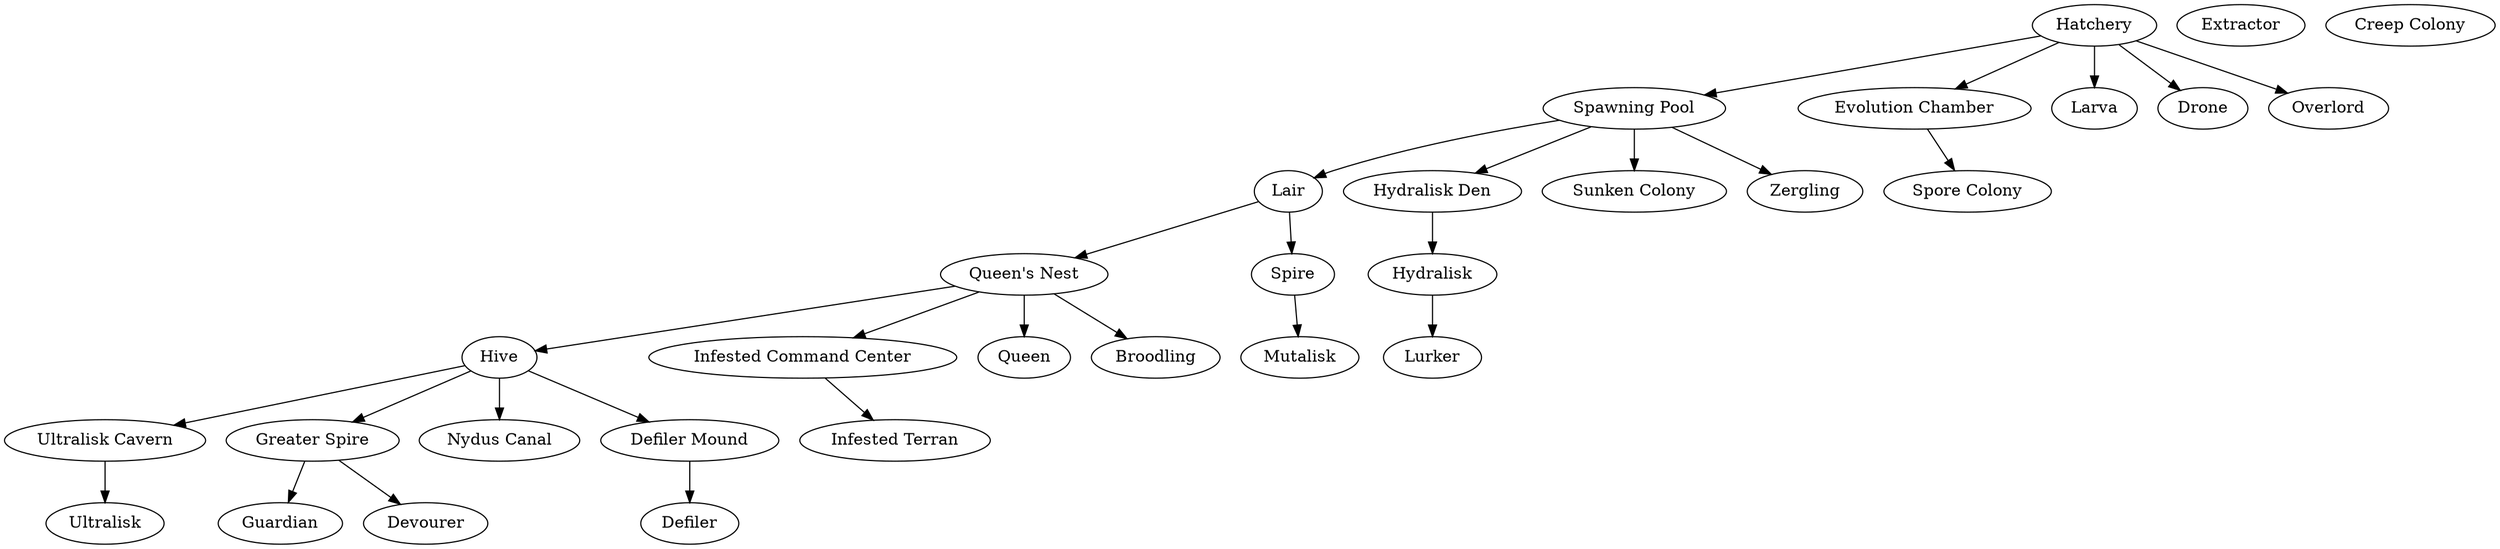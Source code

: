 digraph G {
0 [depth=0, label=Hatchery, penwidth=1, strength=1, x=0, y=0, z=0];
1 [depth=2147483647, label=Extractor, penwidth=1, strength=1, x=0, y=0, z=0];
2 [depth=2147483647, label="Creep Colony", penwidth=1, strength=1, x=0, y=0, z=0];
3 [depth=1, label="Spawning Pool", penwidth=1, strength=1, x=0, y=0, z=0];
4 [depth=1, label="Evolution Chamber", penwidth=1, strength=1, x=0, y=0, z=0];
5 [depth=1, label=Larva, penwidth=1, strength=1, x=0, y=0, z=0];
6 [depth=1, label=Drone, penwidth=1, strength=1, x=0, y=0, z=0];
7 [depth=1, label=Overlord, penwidth=1, strength=1, x=0, y=0, z=0];
8 [depth=2, label="Spore Colony", penwidth=1, strength=1, x=0, y=0, z=0];
9 [depth=2, label=Lair, penwidth=1, strength=1, x=0, y=0, z=0];
10 [depth=2, label="Hydralisk Den", penwidth=1, strength=1, x=0, y=0, z=0];
11 [depth=2, label="Sunken Colony", penwidth=1, strength=1, x=0, y=0, z=0];
12 [depth=2, label=Zergling, penwidth=1, strength=1, x=0, y=0, z=0];
13 [depth=3, label="Queen's Nest", penwidth=1, strength=1, x=0, y=0, z=0];
14 [depth=3, label=Spire, penwidth=1, strength=1, x=0, y=0, z=0];
15 [depth=3, label=Hydralisk, penwidth=1, strength=1, x=0, y=0, z=0];
16 [depth=4, label=Hive, penwidth=1, strength=1, x=0, y=0, z=0];
17 [depth=4, label="Infested Command Center", penwidth=1, strength=1, x=0, y=0, z=0];
18 [depth=4, label=Queen, penwidth=1, strength=1, x=0, y=0, z=0];
19 [depth=4, label=Broodling, penwidth=1, strength=1, x=0, y=0, z=0];
20 [depth=4, label=Mutalisk, penwidth=1, strength=1, x=0, y=0, z=0];
21 [depth=4, label=Lurker, penwidth=1, strength=1, x=0, y=0, z=0];
22 [depth=5, label="Ultralisk Cavern", penwidth=1, strength=1, x=0, y=0, z=0];
23 [depth=5, label="Greater Spire", penwidth=1, strength=1, x=0, y=0, z=0];
24 [depth=5, label="Nydus Canal", penwidth=1, strength=1, x=0, y=0, z=0];
25 [depth=5, label="Defiler Mound", penwidth=1, strength=1, x=0, y=0, z=0];
26 [depth=5, label="Infested Terran", penwidth=1, strength=1, x=0, y=0, z=0];
27 [depth=6, label=Ultralisk, penwidth=1, strength=1, x=0, y=0, z=0];
28 [depth=6, label=Guardian, penwidth=1, strength=1, x=0, y=0, z=0];
29 [depth=6, label=Devourer, penwidth=1, strength=1, x=0, y=0, z=0];
30 [depth=6, label=Defiler, penwidth=1, strength=1, x=0, y=0, z=0];
0->3 ;
0->4 ;
0->5 ;
0->7 ;
0->6 ;
4->8 ;
3->9 ;
3->10 ;
3->11 ;
3->12 ;
9->13 ;
9->14 ;
10->15 ;
13->16 ;
13->17 ;
13->18 ;
13->19 ;
14->20 ;
15->21 ;
16->22 ;
16->23 ;
16->24 ;
16->25 ;
17->26 ;
22->27 ;
23->28 ;
23->29 ;
25->30 ;
}
